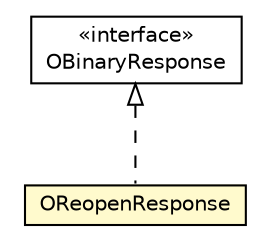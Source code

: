 #!/usr/local/bin/dot
#
# Class diagram 
# Generated by UMLGraph version R5_6-24-gf6e263 (http://www.umlgraph.org/)
#

digraph G {
	edge [fontname="Helvetica",fontsize=10,labelfontname="Helvetica",labelfontsize=10];
	node [fontname="Helvetica",fontsize=10,shape=plaintext];
	nodesep=0.25;
	ranksep=0.5;
	// com.orientechnologies.orient.client.remote.OBinaryResponse
	c5552107 [label=<<table title="com.orientechnologies.orient.client.remote.OBinaryResponse" border="0" cellborder="1" cellspacing="0" cellpadding="2" port="p" href="../OBinaryResponse.html">
		<tr><td><table border="0" cellspacing="0" cellpadding="1">
<tr><td align="center" balign="center"> &#171;interface&#187; </td></tr>
<tr><td align="center" balign="center"> OBinaryResponse </td></tr>
		</table></td></tr>
		</table>>, URL="../OBinaryResponse.html", fontname="Helvetica", fontcolor="black", fontsize=10.0];
	// com.orientechnologies.orient.client.remote.message.OReopenResponse
	c5552129 [label=<<table title="com.orientechnologies.orient.client.remote.message.OReopenResponse" border="0" cellborder="1" cellspacing="0" cellpadding="2" port="p" bgcolor="lemonChiffon" href="./OReopenResponse.html">
		<tr><td><table border="0" cellspacing="0" cellpadding="1">
<tr><td align="center" balign="center"> OReopenResponse </td></tr>
		</table></td></tr>
		</table>>, URL="./OReopenResponse.html", fontname="Helvetica", fontcolor="black", fontsize=10.0];
	//com.orientechnologies.orient.client.remote.message.OReopenResponse implements com.orientechnologies.orient.client.remote.OBinaryResponse
	c5552107:p -> c5552129:p [dir=back,arrowtail=empty,style=dashed];
}

